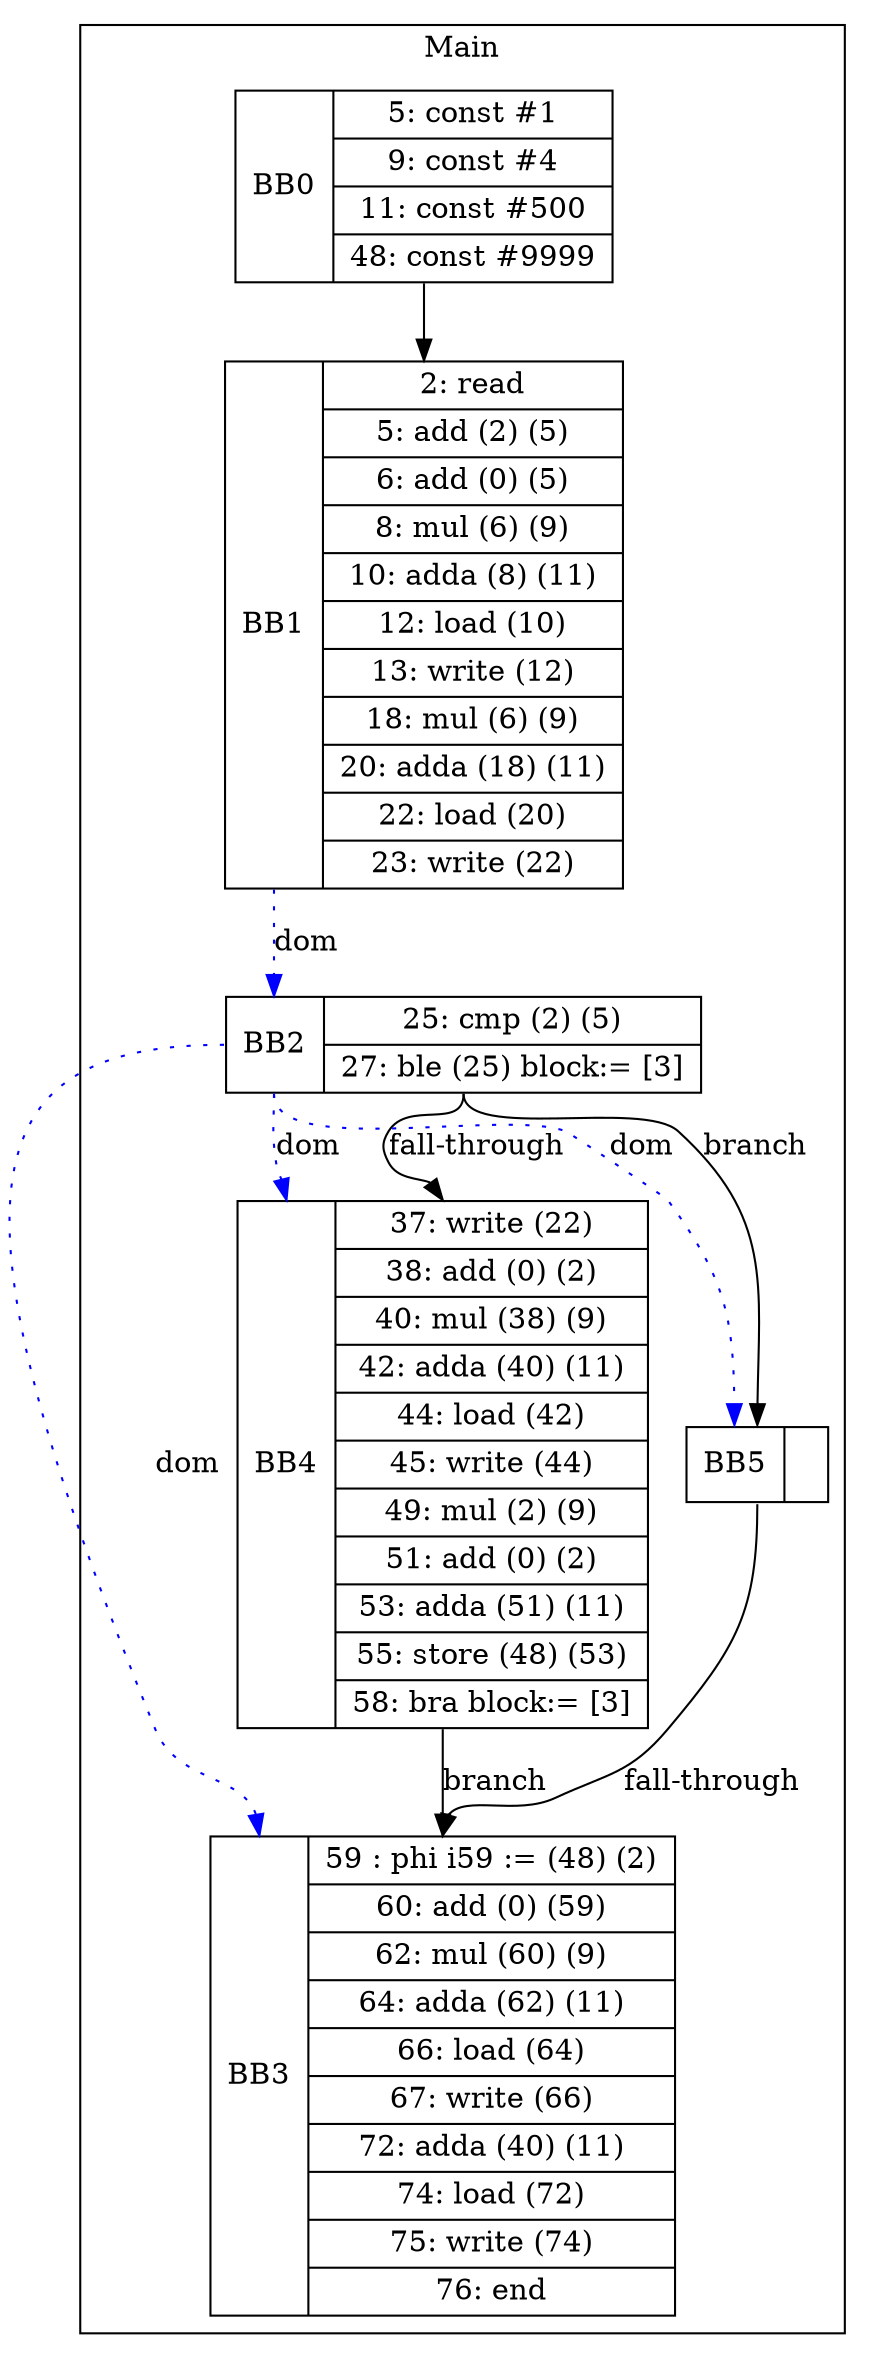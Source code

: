 digraph G {
node [shape=record];
subgraph cluster_main{
label = "Main";
BB0 [shape=record, label="<b>BB0|{5: const #1|9: const #4|11: const #500|48: const #9999}"];
BB1 [shape=record, label="<b>BB1|{2: read|5: add (2) (5)|6: add (0) (5)|8: mul (6) (9)|10: adda (8) (11)|12: load (10)|13: write (12)|18: mul (6) (9)|20: adda (18) (11)|22: load (20)|23: write (22)}"];
BB2 [shape=record, label="<b>BB2|{25: cmp (2) (5)|27: ble (25) block:= [3]}"];
BB3 [shape=record, label="<b>BB3|{59 : phi i59 := (48) (2)|60: add (0) (59)|62: mul (60) (9)|64: adda (62) (11)|66: load (64)|67: write (66)|72: adda (40) (11)|74: load (72)|75: write (74)|76: end}"];
BB4 [shape=record, label="<b>BB4|{37: write (22)|38: add (0) (2)|40: mul (38) (9)|42: adda (40) (11)|44: load (42)|45: write (44)|49: mul (2) (9)|51: add (0) (2)|53: adda (51) (11)|55: store (48) (53)|58: bra block:= [3]}"];
BB5 [shape=record, label="<b>BB5|}"];
}
BB0:s -> BB1:n ;
BB2:b -> BB3:b [color=blue, style=dotted, label="dom"];
BB2:b -> BB4:b [color=blue, style=dotted, label="dom"];
BB1:b -> BB2:b [color=blue, style=dotted, label="dom"];
BB2:b -> BB5:b [color=blue, style=dotted, label="dom"];
BB2:s -> BB5:n [label="branch"];
BB4:s -> BB3:n [label="branch"];
BB5:s -> BB3:n [label="fall-through"];
BB2:s -> BB4:n [label="fall-through"];
}
